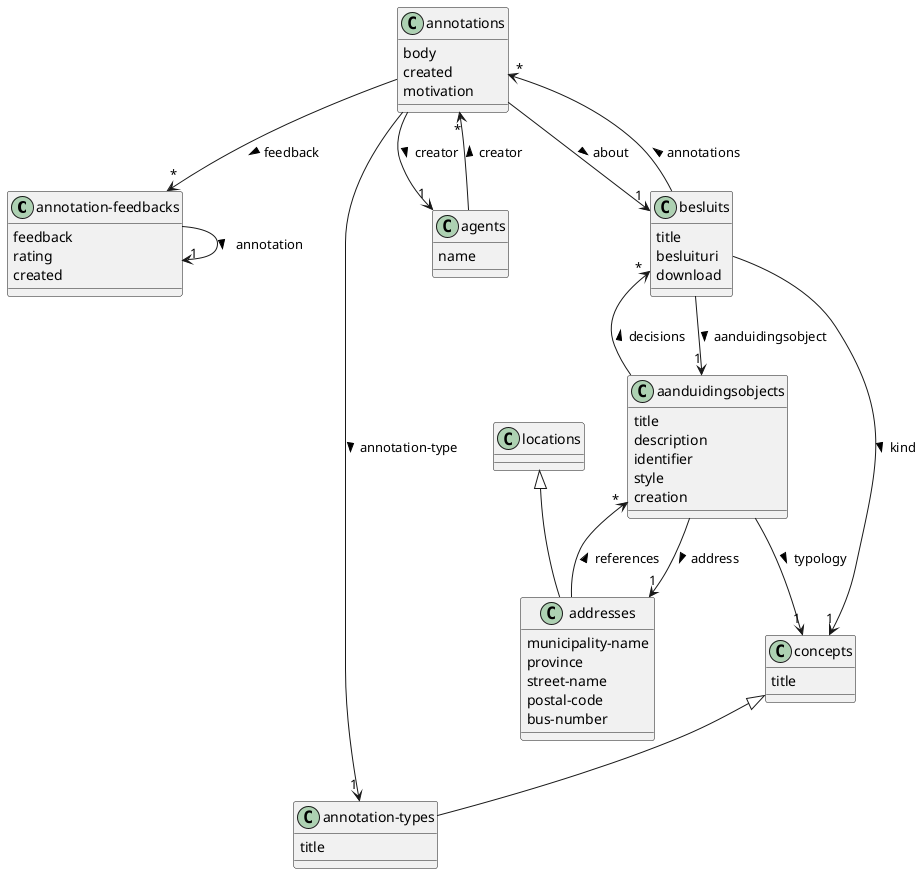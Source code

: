 @startuml
set namespaceSeparator none
class "annotation-feedbacks"
"annotation-feedbacks" : feedback
"annotation-feedbacks" : rating
"annotation-feedbacks" : created
"annotation-feedbacks" --> "1" "annotation-feedbacks" : annotation > 
class "annotations"
"annotations" : body
"annotations" : created
"annotations" : motivation
"annotations" --> "1" "annotation-types" : annotation-type > 
"annotations" --> "1" "agents" : creator > 
"annotations" --> "1" "besluits" : about > 
"annotations" --> "*" "annotation-feedbacks" : feedback > 
class "agents"
"agents" : name
"agents" --> "*" "annotations" : creator > 
class "aanduidingsobjects"
"aanduidingsobjects" : title
"aanduidingsobjects" : description
"aanduidingsobjects" : identifier
"aanduidingsobjects" : style
"aanduidingsobjects" : creation
"aanduidingsobjects" --> "1" "addresses" : address > 
"aanduidingsobjects" --> "1" "concepts" : typology > 
"aanduidingsobjects" --> "*" "besluits" : decisions > 
class "concepts"
"concepts" : title
class "addresses"
"addresses" : municipality-name
"addresses" : province
"addresses" : street-name
"addresses" : postal-code
"addresses" : bus-number
"addresses" --> "*" "aanduidingsobjects" : references > 
"locations" <|-- "addresses"
class "locations"
class "annotation-types"
"annotation-types" : title
"concepts" <|-- "annotation-types"
class "besluits"
"besluits" : title
"besluits" : besluituri
"besluits" : download
"besluits" --> "1" "concepts" : kind > 
"besluits" --> "1" "aanduidingsobjects" : aanduidingsobject > 
"besluits" --> "*" "annotations" : annotations > 
@enduml
